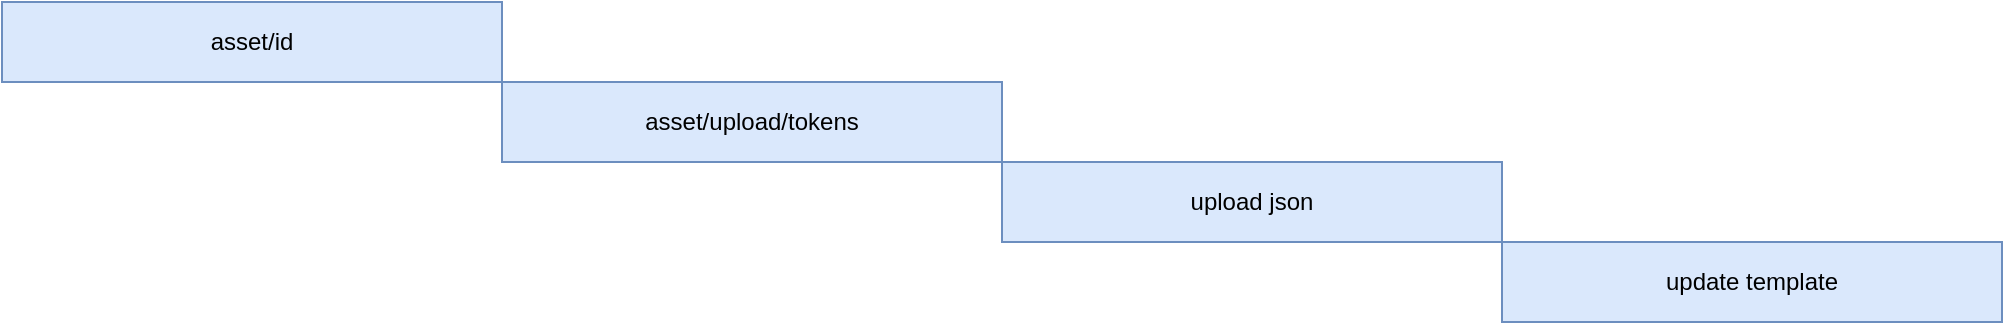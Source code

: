 <mxfile version="21.6.7" type="github">
  <diagram name="第 1 页" id="oyNJZYz9yEhvjm8JGkH3">
    <mxGraphModel dx="1859" dy="1023" grid="1" gridSize="10" guides="1" tooltips="1" connect="1" arrows="1" fold="1" page="1" pageScale="1" pageWidth="827" pageHeight="1169" math="0" shadow="0">
      <root>
        <mxCell id="0" />
        <mxCell id="1" parent="0" />
        <mxCell id="EkmF1b3Rgpnp3rJdIxk3-1" value="asset/id" style="rounded=0;whiteSpace=wrap;html=1;fillColor=#dae8fc;strokeColor=#6c8ebf;" vertex="1" parent="1">
          <mxGeometry x="39" y="240" width="250" height="40" as="geometry" />
        </mxCell>
        <mxCell id="EkmF1b3Rgpnp3rJdIxk3-2" value="asset/upload/tokens" style="rounded=0;whiteSpace=wrap;html=1;fillColor=#dae8fc;strokeColor=#6c8ebf;" vertex="1" parent="1">
          <mxGeometry x="289" y="280" width="250" height="40" as="geometry" />
        </mxCell>
        <mxCell id="EkmF1b3Rgpnp3rJdIxk3-3" value="upload json" style="rounded=0;whiteSpace=wrap;html=1;fillColor=#dae8fc;strokeColor=#6c8ebf;" vertex="1" parent="1">
          <mxGeometry x="539" y="320" width="250" height="40" as="geometry" />
        </mxCell>
        <mxCell id="EkmF1b3Rgpnp3rJdIxk3-4" value="update template" style="rounded=0;whiteSpace=wrap;html=1;fillColor=#dae8fc;strokeColor=#6c8ebf;" vertex="1" parent="1">
          <mxGeometry x="789" y="360" width="250" height="40" as="geometry" />
        </mxCell>
      </root>
    </mxGraphModel>
  </diagram>
</mxfile>
